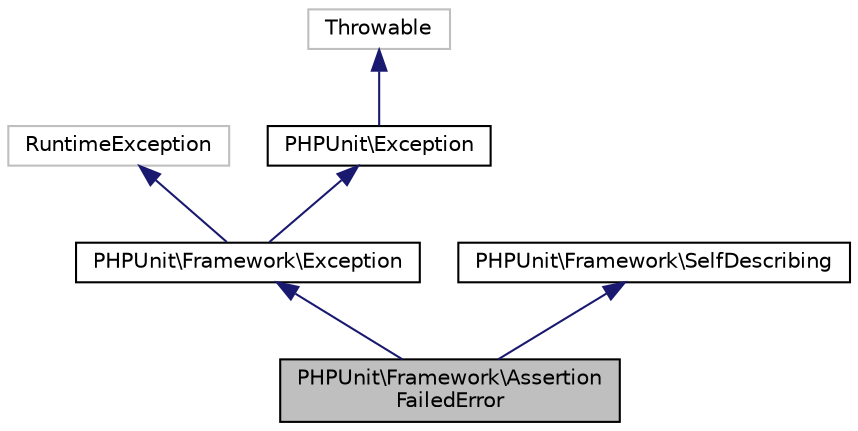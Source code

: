 digraph "PHPUnit\Framework\AssertionFailedError"
{
  edge [fontname="Helvetica",fontsize="10",labelfontname="Helvetica",labelfontsize="10"];
  node [fontname="Helvetica",fontsize="10",shape=record];
  Node18 [label="PHPUnit\\Framework\\Assertion\lFailedError",height=0.2,width=0.4,color="black", fillcolor="grey75", style="filled", fontcolor="black"];
  Node19 -> Node18 [dir="back",color="midnightblue",fontsize="10",style="solid",fontname="Helvetica"];
  Node19 [label="PHPUnit\\Framework\\Exception",height=0.2,width=0.4,color="black", fillcolor="white", style="filled",URL="$classPHPUnit_1_1Framework_1_1Exception.html"];
  Node20 -> Node19 [dir="back",color="midnightblue",fontsize="10",style="solid",fontname="Helvetica"];
  Node20 [label="RuntimeException",height=0.2,width=0.4,color="grey75", fillcolor="white", style="filled"];
  Node21 -> Node19 [dir="back",color="midnightblue",fontsize="10",style="solid",fontname="Helvetica"];
  Node21 [label="PHPUnit\\Exception",height=0.2,width=0.4,color="black", fillcolor="white", style="filled",URL="$interfacePHPUnit_1_1Exception.html"];
  Node22 -> Node21 [dir="back",color="midnightblue",fontsize="10",style="solid",fontname="Helvetica"];
  Node22 [label="Throwable",height=0.2,width=0.4,color="grey75", fillcolor="white", style="filled"];
  Node23 -> Node18 [dir="back",color="midnightblue",fontsize="10",style="solid",fontname="Helvetica"];
  Node23 [label="PHPUnit\\Framework\\SelfDescribing",height=0.2,width=0.4,color="black", fillcolor="white", style="filled",URL="$interfacePHPUnit_1_1Framework_1_1SelfDescribing.html"];
}
